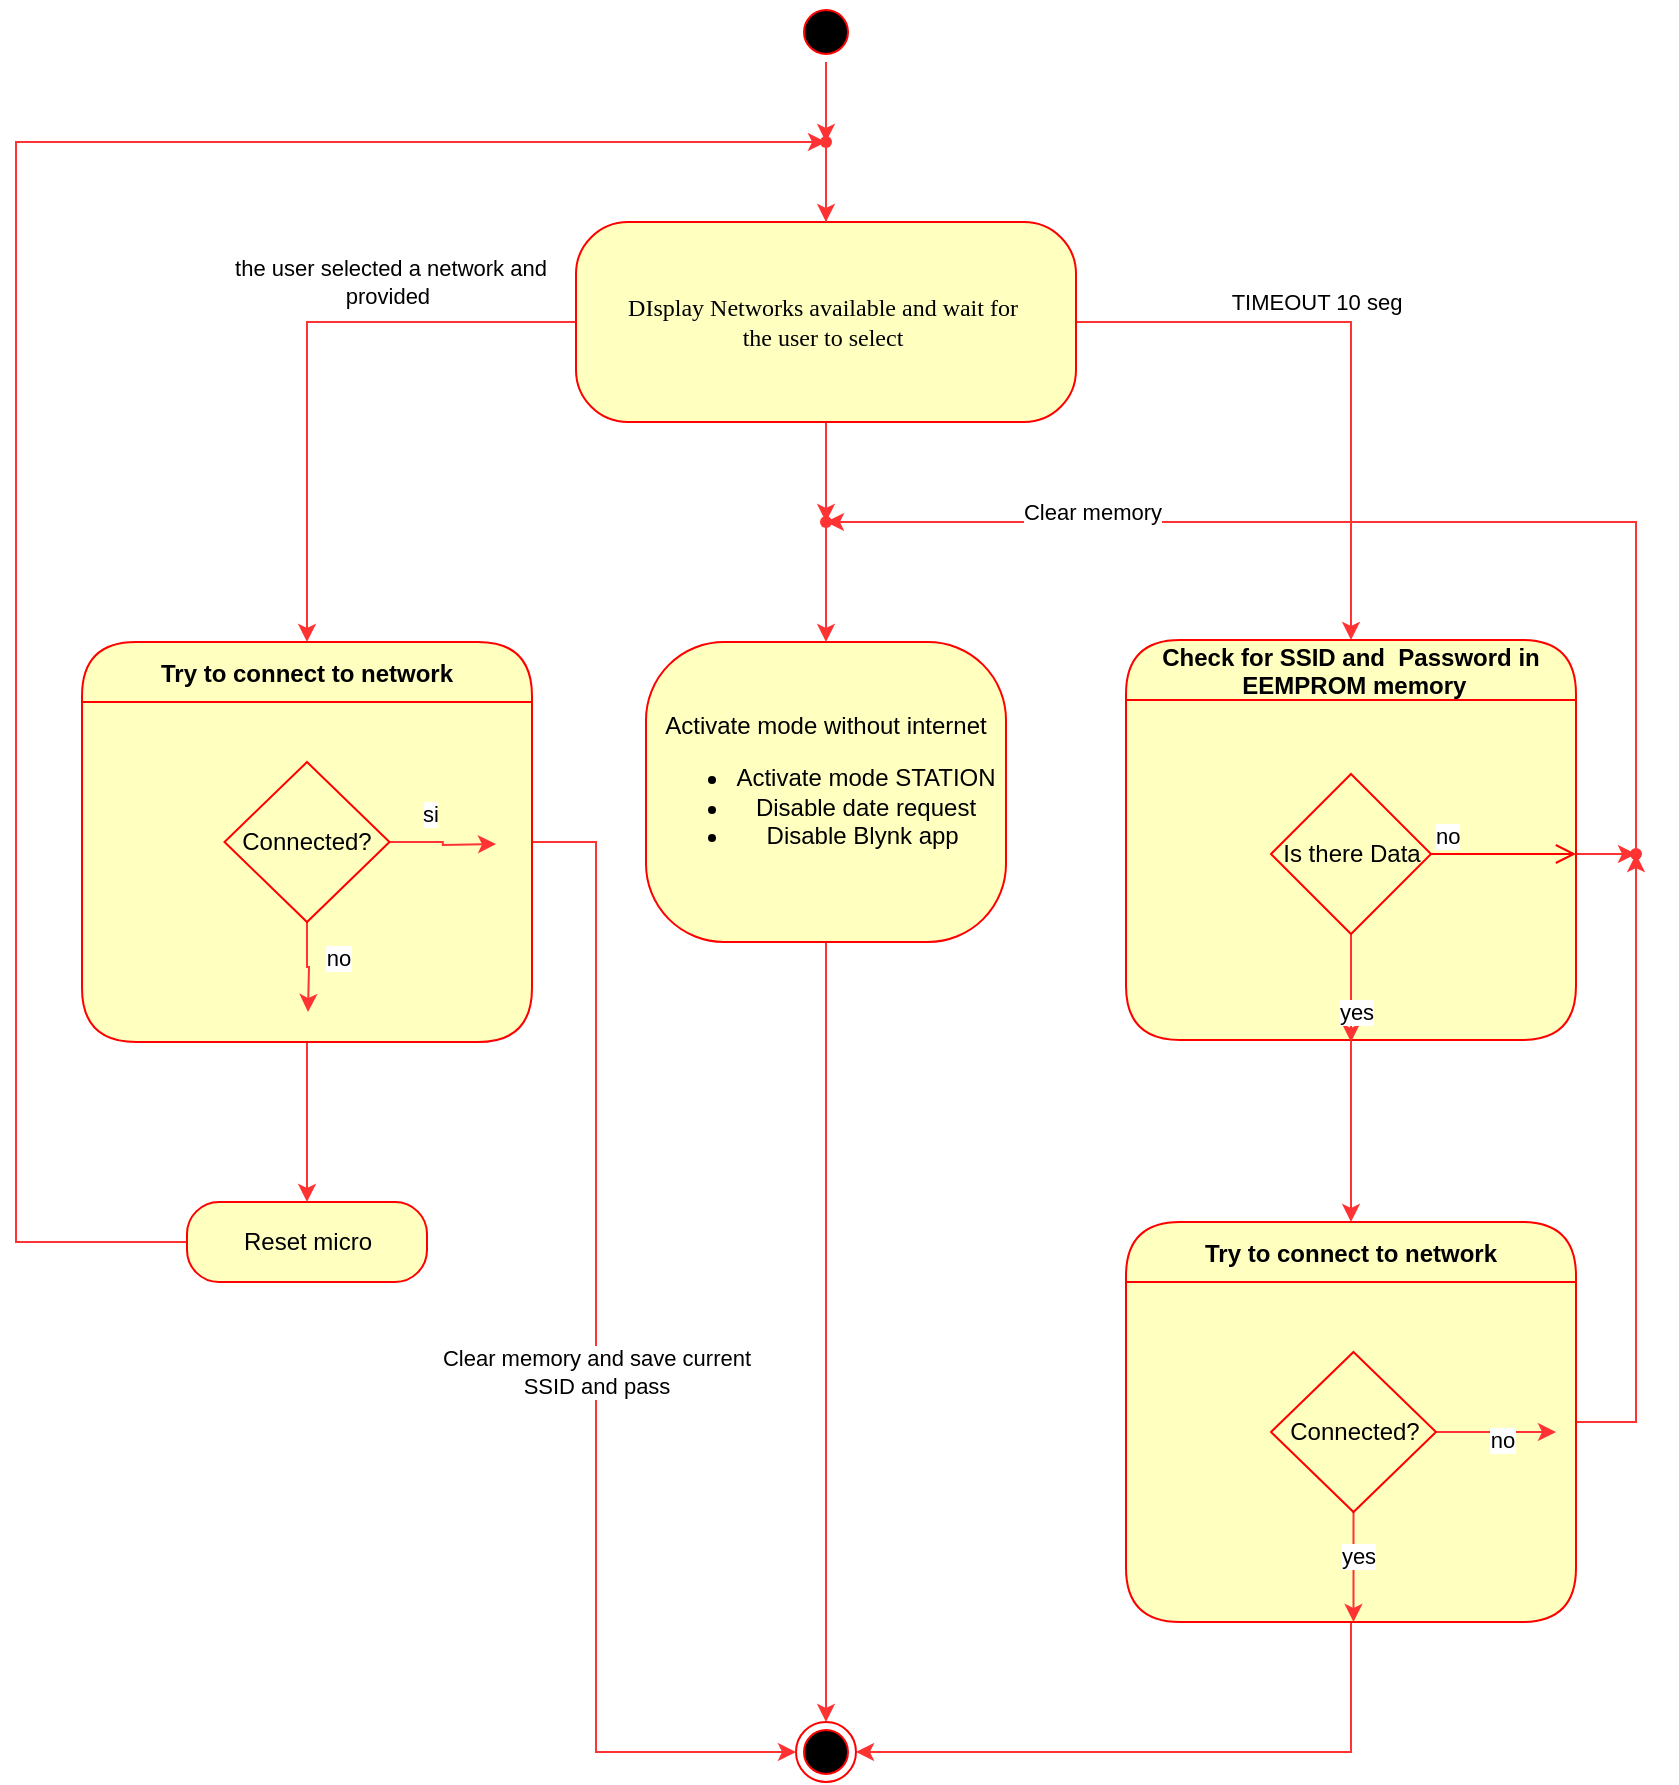<mxfile version="15.2.9" type="github">
  <diagram name="Page-1" id="58cdce13-f638-feb5-8d6f-7d28b1aa9fa0">
    <mxGraphModel dx="786" dy="539" grid="1" gridSize="10" guides="1" tooltips="1" connect="1" arrows="1" fold="1" page="1" pageScale="1" pageWidth="850" pageHeight="1100" background="none" math="0" shadow="0">
      <root>
        <mxCell id="0" />
        <mxCell id="1" parent="0" />
        <mxCell id="KyzOUZvv8sT9wCFtlqBP-63" style="edgeStyle=orthogonalEdgeStyle;rounded=0;orthogonalLoop=1;jettySize=auto;html=1;fontColor=#FF3333;strokeColor=#FF3333;" edge="1" parent="1" source="382b91b5511bd0f7-1" target="KyzOUZvv8sT9wCFtlqBP-62">
          <mxGeometry relative="1" as="geometry" />
        </mxCell>
        <mxCell id="382b91b5511bd0f7-1" value="" style="ellipse;html=1;shape=startState;fillColor=#000000;strokeColor=#ff0000;rounded=1;shadow=0;comic=0;labelBackgroundColor=none;fontFamily=Verdana;fontSize=12;fontColor=#000000;align=center;direction=south;" parent="1" vertex="1">
          <mxGeometry x="400" y="105" width="30" height="30" as="geometry" />
        </mxCell>
        <mxCell id="KyzOUZvv8sT9wCFtlqBP-56" style="edgeStyle=orthogonalEdgeStyle;rounded=0;orthogonalLoop=1;jettySize=auto;html=1;entryX=0.5;entryY=0;entryDx=0;entryDy=0;strokeColor=#FF3333;" edge="1" parent="1" source="382b91b5511bd0f7-6" target="KyzOUZvv8sT9wCFtlqBP-46">
          <mxGeometry relative="1" as="geometry" />
        </mxCell>
        <mxCell id="KyzOUZvv8sT9wCFtlqBP-61" value="the user selected a network and&lt;br&gt;provided&amp;nbsp;" style="edgeLabel;html=1;align=center;verticalAlign=middle;resizable=0;points=[];" vertex="1" connectable="0" parent="KyzOUZvv8sT9wCFtlqBP-56">
          <mxGeometry x="0.185" relative="1" as="geometry">
            <mxPoint x="41" y="-60" as="offset" />
          </mxGeometry>
        </mxCell>
        <mxCell id="KyzOUZvv8sT9wCFtlqBP-57" style="edgeStyle=orthogonalEdgeStyle;rounded=0;orthogonalLoop=1;jettySize=auto;html=1;entryX=0.5;entryY=0;entryDx=0;entryDy=0;strokeColor=#FF3333;" edge="1" parent="1" source="382b91b5511bd0f7-6" target="KyzOUZvv8sT9wCFtlqBP-22">
          <mxGeometry relative="1" as="geometry" />
        </mxCell>
        <mxCell id="KyzOUZvv8sT9wCFtlqBP-59" value="TIMEOUT 10 seg" style="edgeLabel;html=1;align=center;verticalAlign=middle;resizable=0;points=[];" vertex="1" connectable="0" parent="KyzOUZvv8sT9wCFtlqBP-57">
          <mxGeometry x="0.174" y="1" relative="1" as="geometry">
            <mxPoint x="-19" y="-47" as="offset" />
          </mxGeometry>
        </mxCell>
        <mxCell id="KyzOUZvv8sT9wCFtlqBP-66" style="edgeStyle=orthogonalEdgeStyle;rounded=0;orthogonalLoop=1;jettySize=auto;html=1;fontColor=#FF3333;strokeColor=#FF3333;" edge="1" parent="1" source="382b91b5511bd0f7-6" target="KyzOUZvv8sT9wCFtlqBP-65">
          <mxGeometry relative="1" as="geometry" />
        </mxCell>
        <mxCell id="382b91b5511bd0f7-6" value="DIsplay Networks available and wait for&amp;nbsp;&lt;br&gt;the user to select&amp;nbsp;" style="rounded=1;whiteSpace=wrap;html=1;arcSize=26;fillColor=#ffffc0;strokeColor=#ff0000;shadow=0;comic=0;labelBackgroundColor=none;fontFamily=Verdana;fontSize=12;fontColor=#000000;align=center;" parent="1" vertex="1">
          <mxGeometry x="290" y="215" width="250" height="100" as="geometry" />
        </mxCell>
        <mxCell id="KyzOUZvv8sT9wCFtlqBP-44" style="edgeStyle=orthogonalEdgeStyle;rounded=0;orthogonalLoop=1;jettySize=auto;html=1;entryX=0.5;entryY=0;entryDx=0;entryDy=0;strokeColor=#FF3333;" edge="1" parent="1" source="KyzOUZvv8sT9wCFtlqBP-7" target="KyzOUZvv8sT9wCFtlqBP-16">
          <mxGeometry relative="1" as="geometry" />
        </mxCell>
        <mxCell id="KyzOUZvv8sT9wCFtlqBP-7" value="Activate mode without internet&lt;br&gt;&lt;ul&gt;&lt;li&gt;Activate mode STATION&lt;/li&gt;&lt;li&gt;Disable date request&lt;/li&gt;&lt;li&gt;Disable Blynk app&amp;nbsp;&lt;/li&gt;&lt;/ul&gt;" style="rounded=1;whiteSpace=wrap;html=1;arcSize=26;fontColor=#000000;fillColor=#ffffc0;strokeColor=#ff0000;" vertex="1" parent="1">
          <mxGeometry x="325" y="425" width="180" height="150" as="geometry" />
        </mxCell>
        <mxCell id="KyzOUZvv8sT9wCFtlqBP-55" style="edgeStyle=orthogonalEdgeStyle;rounded=0;orthogonalLoop=1;jettySize=auto;html=1;strokeColor=#FF3333;entryX=0.407;entryY=0.521;entryDx=0;entryDy=0;entryPerimeter=0;" edge="1" parent="1" source="KyzOUZvv8sT9wCFtlqBP-11" target="KyzOUZvv8sT9wCFtlqBP-62">
          <mxGeometry relative="1" as="geometry">
            <mxPoint x="370" y="175" as="targetPoint" />
            <Array as="points">
              <mxPoint x="10" y="725" />
              <mxPoint x="10" y="175" />
            </Array>
          </mxGeometry>
        </mxCell>
        <mxCell id="KyzOUZvv8sT9wCFtlqBP-11" value="Reset micro" style="rounded=1;whiteSpace=wrap;html=1;arcSize=40;fontColor=#000000;fillColor=#ffffc0;strokeColor=#ff0000;" vertex="1" parent="1">
          <mxGeometry x="95.5" y="705" width="120" height="40" as="geometry" />
        </mxCell>
        <mxCell id="KyzOUZvv8sT9wCFtlqBP-16" value="" style="ellipse;html=1;shape=endState;fillColor=#000000;strokeColor=#ff0000;" vertex="1" parent="1">
          <mxGeometry x="400" y="965" width="30" height="30" as="geometry" />
        </mxCell>
        <mxCell id="KyzOUZvv8sT9wCFtlqBP-41" style="edgeStyle=orthogonalEdgeStyle;rounded=0;orthogonalLoop=1;jettySize=auto;html=1;entryX=0.5;entryY=0;entryDx=0;entryDy=0;strokeColor=#FF3333;" edge="1" parent="1" source="KyzOUZvv8sT9wCFtlqBP-22" target="KyzOUZvv8sT9wCFtlqBP-33">
          <mxGeometry relative="1" as="geometry" />
        </mxCell>
        <mxCell id="KyzOUZvv8sT9wCFtlqBP-72" style="edgeStyle=orthogonalEdgeStyle;rounded=0;orthogonalLoop=1;jettySize=auto;html=1;fontColor=#FF3333;strokeColor=#FF3333;" edge="1" parent="1" source="KyzOUZvv8sT9wCFtlqBP-22" target="KyzOUZvv8sT9wCFtlqBP-69">
          <mxGeometry relative="1" as="geometry">
            <Array as="points">
              <mxPoint x="800" y="531" />
              <mxPoint x="800" y="531" />
            </Array>
          </mxGeometry>
        </mxCell>
        <mxCell id="KyzOUZvv8sT9wCFtlqBP-22" value="Check for SSID and  Password in&#xa; EEMPROM memory" style="swimlane;fontStyle=1;align=center;verticalAlign=middle;childLayout=stackLayout;horizontal=1;startSize=30;horizontalStack=0;resizeParent=0;resizeLast=1;container=0;fontColor=#000000;collapsible=0;rounded=1;arcSize=30;strokeColor=#ff0000;fillColor=#ffffc0;swimlaneFillColor=#ffffc0;dropTarget=0;" vertex="1" parent="1">
          <mxGeometry x="565" y="424" width="225" height="200" as="geometry" />
        </mxCell>
        <mxCell id="KyzOUZvv8sT9wCFtlqBP-42" style="edgeStyle=orthogonalEdgeStyle;rounded=0;orthogonalLoop=1;jettySize=auto;html=1;strokeColor=#FF3333;" edge="1" parent="1" source="KyzOUZvv8sT9wCFtlqBP-25">
          <mxGeometry relative="1" as="geometry">
            <mxPoint x="677.5" y="625" as="targetPoint" />
          </mxGeometry>
        </mxCell>
        <mxCell id="KyzOUZvv8sT9wCFtlqBP-43" value="yes" style="edgeLabel;html=1;align=center;verticalAlign=middle;resizable=0;points=[];" vertex="1" connectable="0" parent="KyzOUZvv8sT9wCFtlqBP-42">
          <mxGeometry x="0.448" y="2" relative="1" as="geometry">
            <mxPoint as="offset" />
          </mxGeometry>
        </mxCell>
        <mxCell id="KyzOUZvv8sT9wCFtlqBP-25" value="Is there Data" style="rhombus;whiteSpace=wrap;html=1;fillColor=#ffffc0;strokeColor=#ff0000;" vertex="1" parent="1">
          <mxGeometry x="637.5" y="491" width="80" height="80" as="geometry" />
        </mxCell>
        <mxCell id="KyzOUZvv8sT9wCFtlqBP-26" value="no" style="edgeStyle=orthogonalEdgeStyle;html=1;align=left;verticalAlign=bottom;endArrow=open;endSize=8;strokeColor=#ff0000;" edge="1" source="KyzOUZvv8sT9wCFtlqBP-25" parent="1">
          <mxGeometry x="-1" relative="1" as="geometry">
            <mxPoint x="790" y="531" as="targetPoint" />
          </mxGeometry>
        </mxCell>
        <mxCell id="KyzOUZvv8sT9wCFtlqBP-45" style="edgeStyle=orthogonalEdgeStyle;rounded=0;orthogonalLoop=1;jettySize=auto;html=1;entryX=1;entryY=0.5;entryDx=0;entryDy=0;strokeColor=#FF3333;exitX=0.5;exitY=1;exitDx=0;exitDy=0;" edge="1" parent="1" source="KyzOUZvv8sT9wCFtlqBP-33" target="KyzOUZvv8sT9wCFtlqBP-16">
          <mxGeometry relative="1" as="geometry" />
        </mxCell>
        <mxCell id="KyzOUZvv8sT9wCFtlqBP-70" style="edgeStyle=orthogonalEdgeStyle;rounded=0;orthogonalLoop=1;jettySize=auto;html=1;fontColor=#FF3333;strokeColor=#FF3333;" edge="1" parent="1" source="KyzOUZvv8sT9wCFtlqBP-33" target="KyzOUZvv8sT9wCFtlqBP-69">
          <mxGeometry relative="1" as="geometry" />
        </mxCell>
        <mxCell id="KyzOUZvv8sT9wCFtlqBP-33" value="Try to connect to network" style="swimlane;fontStyle=1;align=center;verticalAlign=middle;childLayout=stackLayout;horizontal=1;startSize=30;horizontalStack=0;resizeParent=0;resizeLast=1;container=0;fontColor=#000000;collapsible=0;rounded=1;arcSize=30;strokeColor=#ff0000;fillColor=#ffffc0;swimlaneFillColor=#ffffc0;dropTarget=0;" vertex="1" parent="1">
          <mxGeometry x="565" y="715" width="225" height="200" as="geometry" />
        </mxCell>
        <mxCell id="KyzOUZvv8sT9wCFtlqBP-35" style="edgeStyle=orthogonalEdgeStyle;rounded=0;orthogonalLoop=1;jettySize=auto;html=1;strokeColor=#FF3333;" edge="1" parent="1" source="KyzOUZvv8sT9wCFtlqBP-30">
          <mxGeometry relative="1" as="geometry">
            <mxPoint x="780" y="820.0" as="targetPoint" />
          </mxGeometry>
        </mxCell>
        <mxCell id="KyzOUZvv8sT9wCFtlqBP-36" value="no" style="edgeLabel;html=1;align=center;verticalAlign=middle;resizable=0;points=[];" vertex="1" connectable="0" parent="KyzOUZvv8sT9wCFtlqBP-35">
          <mxGeometry x="0.108" y="-3" relative="1" as="geometry">
            <mxPoint as="offset" />
          </mxGeometry>
        </mxCell>
        <mxCell id="KyzOUZvv8sT9wCFtlqBP-37" style="edgeStyle=orthogonalEdgeStyle;rounded=0;orthogonalLoop=1;jettySize=auto;html=1;strokeColor=#FF3333;" edge="1" parent="1" source="KyzOUZvv8sT9wCFtlqBP-30">
          <mxGeometry relative="1" as="geometry">
            <mxPoint x="678.75" y="915.0" as="targetPoint" />
          </mxGeometry>
        </mxCell>
        <mxCell id="KyzOUZvv8sT9wCFtlqBP-38" value="yes" style="edgeLabel;html=1;align=center;verticalAlign=middle;resizable=0;points=[];" vertex="1" connectable="0" parent="KyzOUZvv8sT9wCFtlqBP-37">
          <mxGeometry x="-0.215" y="2" relative="1" as="geometry">
            <mxPoint as="offset" />
          </mxGeometry>
        </mxCell>
        <mxCell id="KyzOUZvv8sT9wCFtlqBP-30" value="Connected?" style="rhombus;whiteSpace=wrap;html=1;fillColor=#ffffc0;strokeColor=#ff0000;" vertex="1" parent="1">
          <mxGeometry x="637.5" y="780" width="82.5" height="80" as="geometry" />
        </mxCell>
        <mxCell id="KyzOUZvv8sT9wCFtlqBP-52" style="edgeStyle=orthogonalEdgeStyle;rounded=0;orthogonalLoop=1;jettySize=auto;html=1;entryX=0;entryY=0.5;entryDx=0;entryDy=0;strokeColor=#FF3333;" edge="1" parent="1" source="KyzOUZvv8sT9wCFtlqBP-46" target="KyzOUZvv8sT9wCFtlqBP-16">
          <mxGeometry relative="1" as="geometry">
            <Array as="points">
              <mxPoint x="300" y="525" />
              <mxPoint x="300" y="980" />
            </Array>
          </mxGeometry>
        </mxCell>
        <mxCell id="KyzOUZvv8sT9wCFtlqBP-77" value="Clear memory and save current&lt;br&gt;SSID and pass" style="edgeLabel;html=1;align=center;verticalAlign=middle;resizable=0;points=[];fontColor=#000000;" vertex="1" connectable="0" parent="KyzOUZvv8sT9wCFtlqBP-52">
          <mxGeometry x="-0.148" y="3" relative="1" as="geometry">
            <mxPoint x="-3" y="47" as="offset" />
          </mxGeometry>
        </mxCell>
        <mxCell id="KyzOUZvv8sT9wCFtlqBP-53" style="edgeStyle=orthogonalEdgeStyle;rounded=0;orthogonalLoop=1;jettySize=auto;html=1;exitX=1;exitY=0.5;exitDx=0;exitDy=0;strokeColor=#FF3333;" edge="1" parent="1" source="KyzOUZvv8sT9wCFtlqBP-46">
          <mxGeometry relative="1" as="geometry">
            <mxPoint x="250" y="525.118" as="targetPoint" />
          </mxGeometry>
        </mxCell>
        <mxCell id="KyzOUZvv8sT9wCFtlqBP-54" style="edgeStyle=orthogonalEdgeStyle;rounded=0;orthogonalLoop=1;jettySize=auto;html=1;entryX=0.5;entryY=0;entryDx=0;entryDy=0;strokeColor=#FF3333;" edge="1" parent="1" source="KyzOUZvv8sT9wCFtlqBP-46" target="KyzOUZvv8sT9wCFtlqBP-11">
          <mxGeometry relative="1" as="geometry" />
        </mxCell>
        <mxCell id="KyzOUZvv8sT9wCFtlqBP-46" value="Try to connect to network" style="swimlane;fontStyle=1;align=center;verticalAlign=middle;childLayout=stackLayout;horizontal=1;startSize=30;horizontalStack=0;resizeParent=0;resizeLast=1;container=0;fontColor=#000000;collapsible=0;rounded=1;arcSize=30;strokeColor=#ff0000;fillColor=#ffffc0;swimlaneFillColor=#ffffc0;dropTarget=0;" vertex="1" parent="1">
          <mxGeometry x="43" y="425" width="225" height="200" as="geometry" />
        </mxCell>
        <mxCell id="KyzOUZvv8sT9wCFtlqBP-73" style="edgeStyle=orthogonalEdgeStyle;rounded=0;orthogonalLoop=1;jettySize=auto;html=1;exitX=1;exitY=0.5;exitDx=0;exitDy=0;fontColor=#FF3333;strokeColor=#FF3333;" edge="1" parent="1" source="KyzOUZvv8sT9wCFtlqBP-51">
          <mxGeometry relative="1" as="geometry">
            <mxPoint x="250" y="526" as="targetPoint" />
          </mxGeometry>
        </mxCell>
        <mxCell id="KyzOUZvv8sT9wCFtlqBP-75" value="si" style="edgeLabel;html=1;align=center;verticalAlign=middle;resizable=0;points=[];fontColor=#000000;" vertex="1" connectable="0" parent="KyzOUZvv8sT9wCFtlqBP-73">
          <mxGeometry x="-0.217" y="-1" relative="1" as="geometry">
            <mxPoint x="-2" y="-15" as="offset" />
          </mxGeometry>
        </mxCell>
        <mxCell id="KyzOUZvv8sT9wCFtlqBP-74" style="edgeStyle=orthogonalEdgeStyle;rounded=0;orthogonalLoop=1;jettySize=auto;html=1;exitX=0.5;exitY=1;exitDx=0;exitDy=0;fontColor=#FF3333;strokeColor=#FF3333;" edge="1" parent="1" source="KyzOUZvv8sT9wCFtlqBP-51">
          <mxGeometry relative="1" as="geometry">
            <mxPoint x="156" y="610" as="targetPoint" />
          </mxGeometry>
        </mxCell>
        <mxCell id="KyzOUZvv8sT9wCFtlqBP-76" value="no" style="edgeLabel;html=1;align=center;verticalAlign=middle;resizable=0;points=[];fontColor=#000000;" vertex="1" connectable="0" parent="KyzOUZvv8sT9wCFtlqBP-74">
          <mxGeometry x="-0.209" y="2" relative="1" as="geometry">
            <mxPoint x="13" as="offset" />
          </mxGeometry>
        </mxCell>
        <mxCell id="KyzOUZvv8sT9wCFtlqBP-51" value="Connected?" style="rhombus;whiteSpace=wrap;html=1;fillColor=#ffffc0;strokeColor=#ff0000;" vertex="1" parent="1">
          <mxGeometry x="114.25" y="485" width="82.5" height="80" as="geometry" />
        </mxCell>
        <mxCell id="KyzOUZvv8sT9wCFtlqBP-64" style="edgeStyle=orthogonalEdgeStyle;rounded=0;orthogonalLoop=1;jettySize=auto;html=1;entryX=0.5;entryY=0;entryDx=0;entryDy=0;fontColor=#FF3333;strokeColor=#FF3333;" edge="1" parent="1" source="KyzOUZvv8sT9wCFtlqBP-62" target="382b91b5511bd0f7-6">
          <mxGeometry relative="1" as="geometry" />
        </mxCell>
        <mxCell id="KyzOUZvv8sT9wCFtlqBP-62" value="" style="shape=waypoint;sketch=0;size=6;pointerEvents=1;points=[];fillColor=none;resizable=0;rotatable=0;perimeter=centerPerimeter;snapToPoint=1;fontColor=#FF3333;strokeColor=#FF3333;" vertex="1" parent="1">
          <mxGeometry x="395" y="155" width="40" height="40" as="geometry" />
        </mxCell>
        <mxCell id="KyzOUZvv8sT9wCFtlqBP-68" style="edgeStyle=orthogonalEdgeStyle;rounded=0;orthogonalLoop=1;jettySize=auto;html=1;entryX=0.5;entryY=0;entryDx=0;entryDy=0;fontColor=#FF3333;strokeColor=#FF3333;" edge="1" parent="1" source="KyzOUZvv8sT9wCFtlqBP-65" target="KyzOUZvv8sT9wCFtlqBP-7">
          <mxGeometry relative="1" as="geometry" />
        </mxCell>
        <mxCell id="KyzOUZvv8sT9wCFtlqBP-65" value="" style="shape=waypoint;sketch=0;size=6;pointerEvents=1;points=[];fillColor=none;resizable=0;rotatable=0;perimeter=centerPerimeter;snapToPoint=1;fontColor=#FF3333;strokeColor=#FF3333;" vertex="1" parent="1">
          <mxGeometry x="395" y="345" width="40" height="40" as="geometry" />
        </mxCell>
        <mxCell id="KyzOUZvv8sT9wCFtlqBP-71" style="edgeStyle=orthogonalEdgeStyle;rounded=0;orthogonalLoop=1;jettySize=auto;html=1;fontColor=#FF3333;strokeColor=#FF3333;entryX=0.6;entryY=0.575;entryDx=0;entryDy=0;entryPerimeter=0;" edge="1" parent="1" source="KyzOUZvv8sT9wCFtlqBP-69" target="KyzOUZvv8sT9wCFtlqBP-65">
          <mxGeometry relative="1" as="geometry">
            <mxPoint x="810" y="365" as="targetPoint" />
            <Array as="points">
              <mxPoint x="820" y="365" />
            </Array>
          </mxGeometry>
        </mxCell>
        <mxCell id="KyzOUZvv8sT9wCFtlqBP-78" value="Clear memory" style="edgeLabel;html=1;align=center;verticalAlign=middle;resizable=0;points=[];fontColor=#000000;" vertex="1" connectable="0" parent="KyzOUZvv8sT9wCFtlqBP-71">
          <mxGeometry x="0.534" relative="1" as="geometry">
            <mxPoint y="-5" as="offset" />
          </mxGeometry>
        </mxCell>
        <mxCell id="KyzOUZvv8sT9wCFtlqBP-69" value="" style="shape=waypoint;sketch=0;size=6;pointerEvents=1;points=[];fillColor=none;resizable=0;rotatable=0;perimeter=centerPerimeter;snapToPoint=1;fontColor=#FF3333;strokeColor=#FF3333;" vertex="1" parent="1">
          <mxGeometry x="800" y="511" width="40" height="40" as="geometry" />
        </mxCell>
      </root>
    </mxGraphModel>
  </diagram>
</mxfile>
